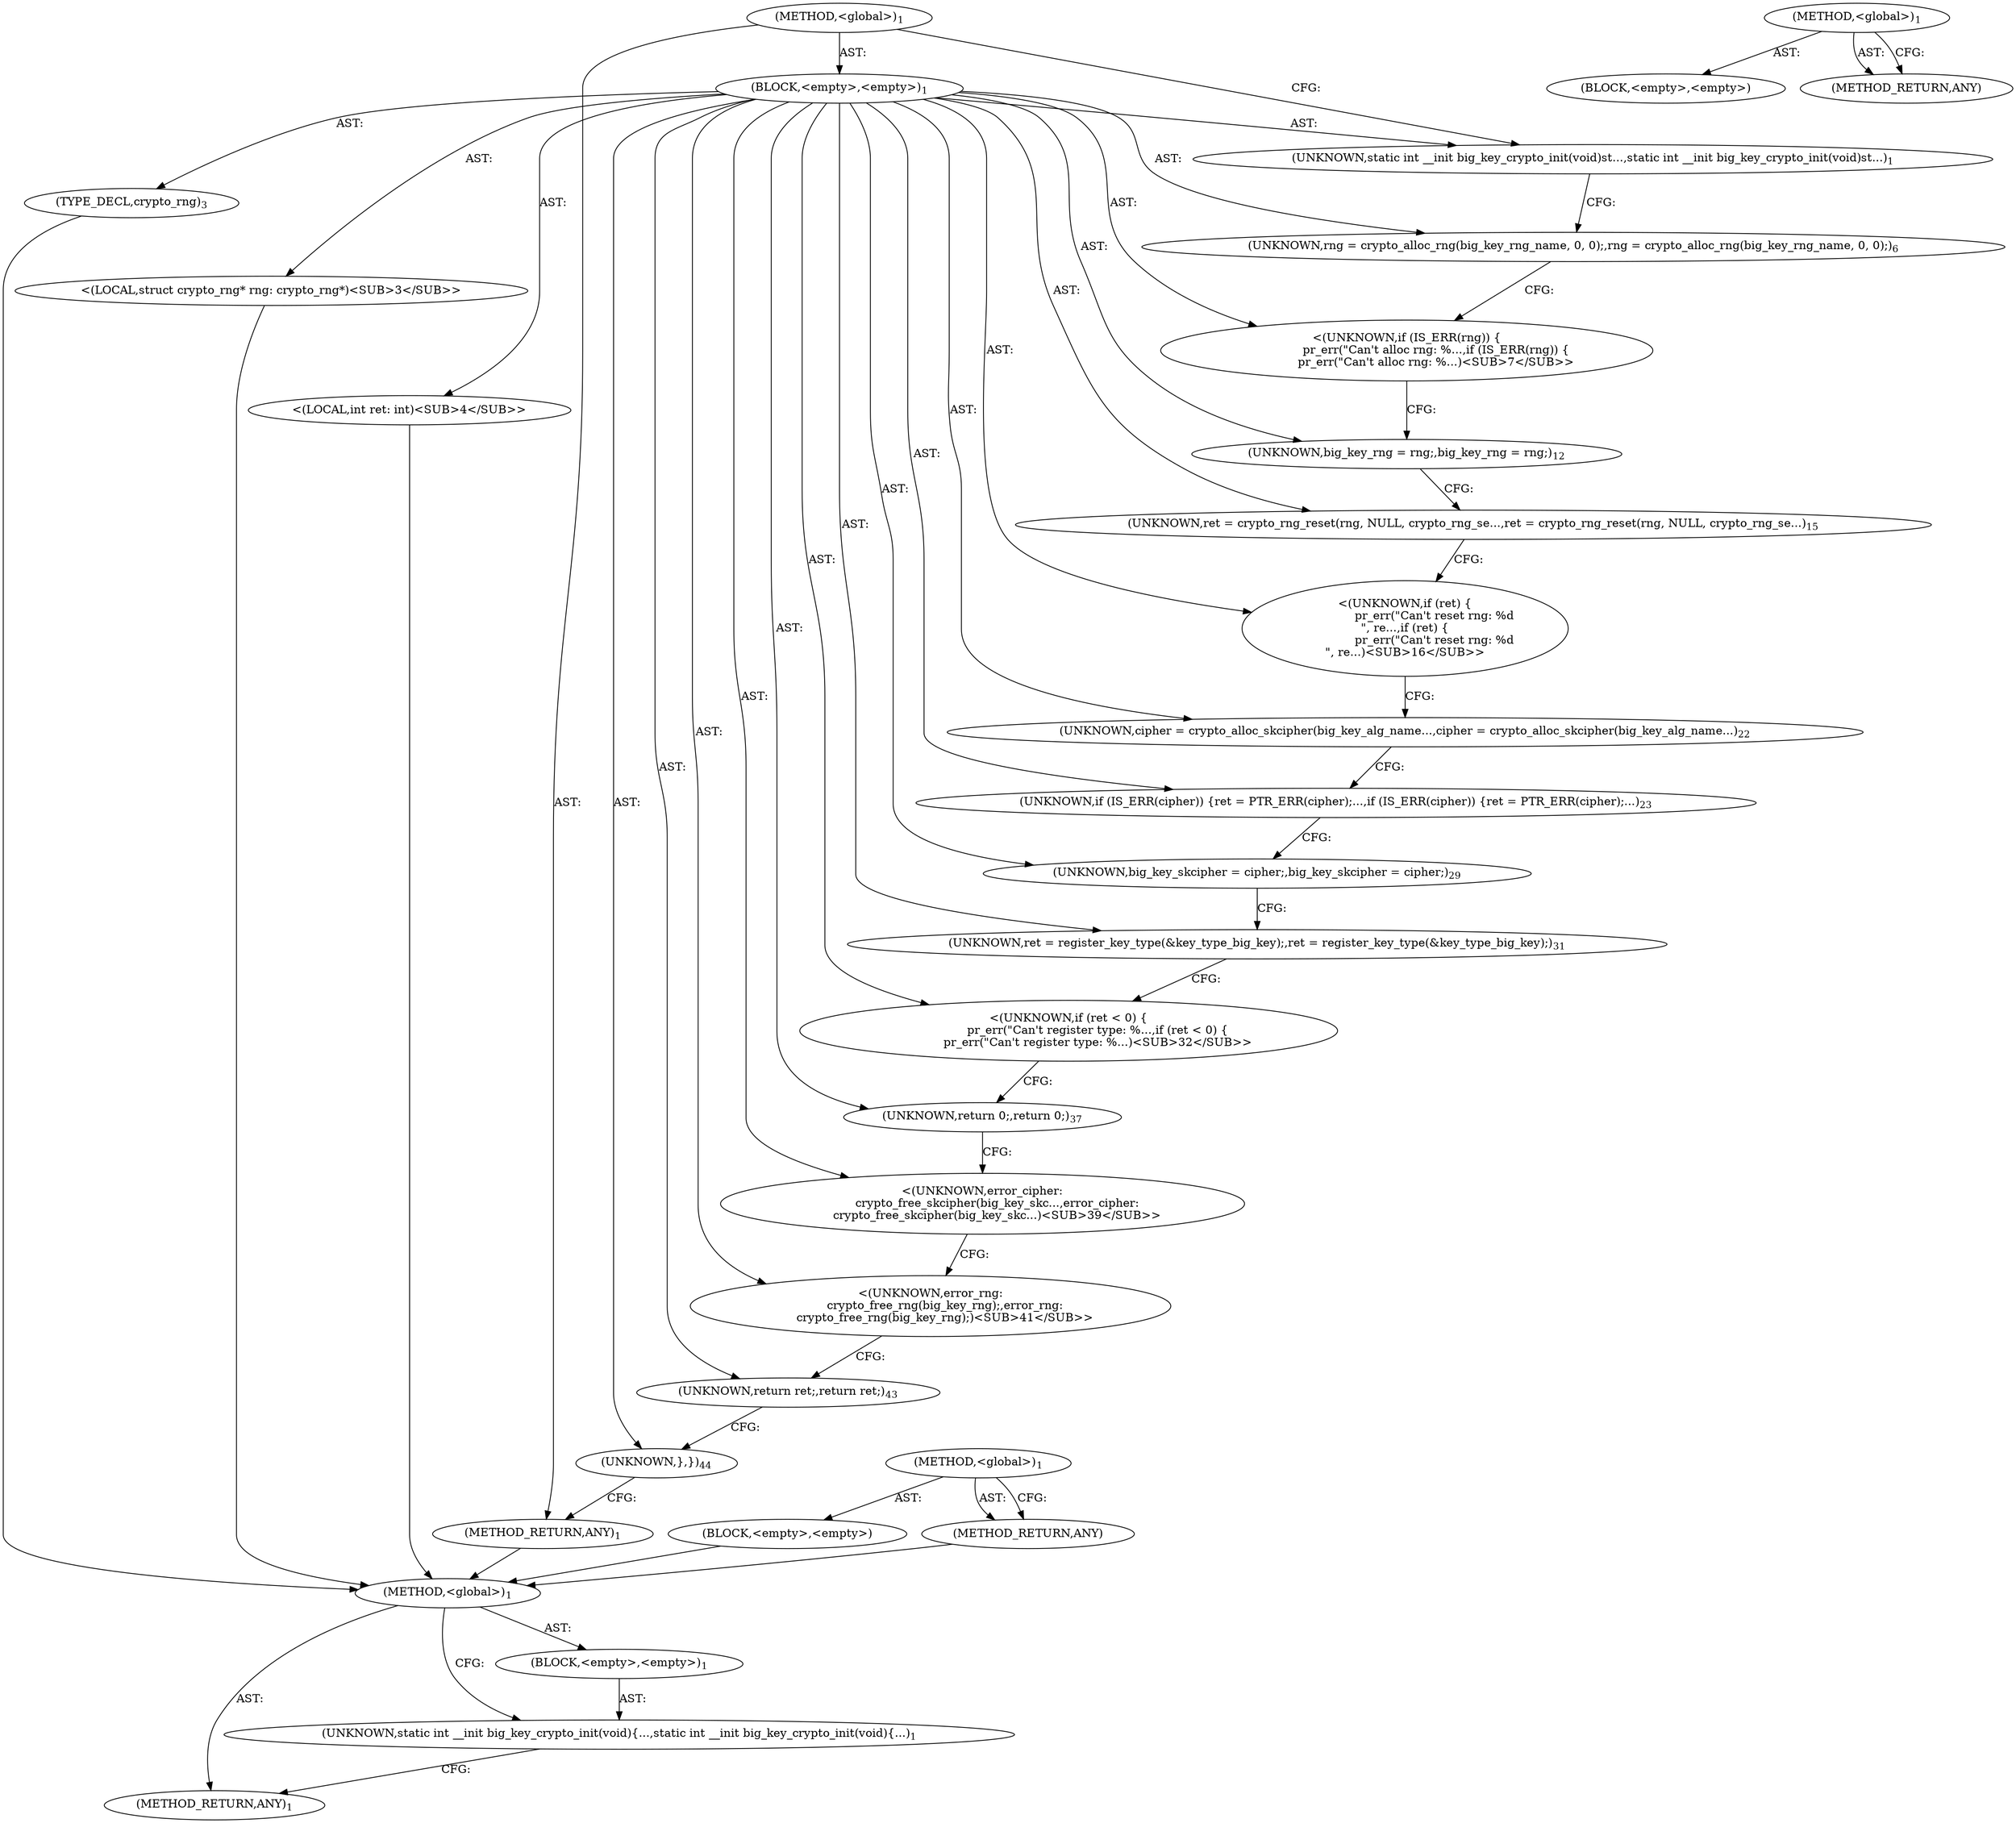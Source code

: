 digraph "&lt;global&gt;" {
vulnerable_6 [label=<(METHOD,&lt;global&gt;)<SUB>1</SUB>>];
vulnerable_7 [label=<(BLOCK,&lt;empty&gt;,&lt;empty&gt;)<SUB>1</SUB>>];
vulnerable_8 [label=<(UNKNOWN,static int __init big_key_crypto_init(void)
{
	...,static int __init big_key_crypto_init(void)
{
	...)<SUB>1</SUB>>];
vulnerable_9 [label=<(METHOD_RETURN,ANY)<SUB>1</SUB>>];
vulnerable_14 [label=<(METHOD,&lt;global&gt;)<SUB>1</SUB>>];
vulnerable_15 [label=<(BLOCK,&lt;empty&gt;,&lt;empty&gt;)>];
vulnerable_16 [label=<(METHOD_RETURN,ANY)>];
fixed_6 [label=<(METHOD,&lt;global&gt;)<SUB>1</SUB>>];
fixed_7 [label=<(BLOCK,&lt;empty&gt;,&lt;empty&gt;)<SUB>1</SUB>>];
fixed_8 [label=<(UNKNOWN,static int __init big_key_crypto_init(void)
	st...,static int __init big_key_crypto_init(void)
	st...)<SUB>1</SUB>>];
fixed_9 [label=<(TYPE_DECL,crypto_rng)<SUB>3</SUB>>];
fixed_10 [label="<(LOCAL,struct crypto_rng* rng: crypto_rng*)<SUB>3</SUB>>"];
fixed_11 [label="<(LOCAL,int ret: int)<SUB>4</SUB>>"];
fixed_12 [label=<(UNKNOWN,rng = crypto_alloc_rng(big_key_rng_name, 0, 0);,rng = crypto_alloc_rng(big_key_rng_name, 0, 0);)<SUB>6</SUB>>];
fixed_13 [label="<(UNKNOWN,if (IS_ERR(rng)) {
		pr_err(&quot;Can't alloc rng: %...,if (IS_ERR(rng)) {
		pr_err(&quot;Can't alloc rng: %...)<SUB>7</SUB>>"];
fixed_14 [label=<(UNKNOWN,big_key_rng = rng;,big_key_rng = rng;)<SUB>12</SUB>>];
fixed_15 [label=<(UNKNOWN,ret = crypto_rng_reset(rng, NULL, crypto_rng_se...,ret = crypto_rng_reset(rng, NULL, crypto_rng_se...)<SUB>15</SUB>>];
fixed_16 [label="<(UNKNOWN,if (ret) {
		pr_err(&quot;Can't reset rng: %d\n&quot;, re...,if (ret) {
		pr_err(&quot;Can't reset rng: %d\n&quot;, re...)<SUB>16</SUB>>"];
fixed_17 [label=<(UNKNOWN,cipher = crypto_alloc_skcipher(big_key_alg_name...,cipher = crypto_alloc_skcipher(big_key_alg_name...)<SUB>22</SUB>>];
fixed_18 [label=<(UNKNOWN,if (IS_ERR(cipher)) {
		ret = PTR_ERR(cipher);
...,if (IS_ERR(cipher)) {
		ret = PTR_ERR(cipher);
...)<SUB>23</SUB>>];
fixed_19 [label=<(UNKNOWN,big_key_skcipher = cipher;,big_key_skcipher = cipher;)<SUB>29</SUB>>];
fixed_20 [label=<(UNKNOWN,ret = register_key_type(&amp;key_type_big_key);,ret = register_key_type(&amp;key_type_big_key);)<SUB>31</SUB>>];
fixed_21 [label="<(UNKNOWN,if (ret &lt; 0) {
		pr_err(&quot;Can't register type: %...,if (ret &lt; 0) {
		pr_err(&quot;Can't register type: %...)<SUB>32</SUB>>"];
fixed_22 [label=<(UNKNOWN,return 0;,return 0;)<SUB>37</SUB>>];
fixed_23 [label="<(UNKNOWN,error_cipher:
	crypto_free_skcipher(big_key_skc...,error_cipher:
	crypto_free_skcipher(big_key_skc...)<SUB>39</SUB>>"];
fixed_24 [label="<(UNKNOWN,error_rng:
 	crypto_free_rng(big_key_rng);,error_rng:
 	crypto_free_rng(big_key_rng);)<SUB>41</SUB>>"];
fixed_25 [label=<(UNKNOWN,return ret;,return ret;)<SUB>43</SUB>>];
fixed_26 [label=<(UNKNOWN,},})<SUB>44</SUB>>];
fixed_27 [label=<(METHOD_RETURN,ANY)<SUB>1</SUB>>];
fixed_39 [label=<(METHOD,&lt;global&gt;)<SUB>1</SUB>>];
fixed_40 [label=<(BLOCK,&lt;empty&gt;,&lt;empty&gt;)>];
fixed_41 [label=<(METHOD_RETURN,ANY)>];
vulnerable_6 -> vulnerable_7  [key=0, label="AST: "];
vulnerable_6 -> vulnerable_9  [key=0, label="AST: "];
vulnerable_6 -> vulnerable_8  [key=0, label="CFG: "];
vulnerable_7 -> vulnerable_8  [key=0, label="AST: "];
vulnerable_8 -> vulnerable_9  [key=0, label="CFG: "];
vulnerable_14 -> vulnerable_15  [key=0, label="AST: "];
vulnerable_14 -> vulnerable_16  [key=0, label="AST: "];
vulnerable_14 -> vulnerable_16  [key=1, label="CFG: "];
fixed_6 -> fixed_7  [key=0, label="AST: "];
fixed_6 -> fixed_27  [key=0, label="AST: "];
fixed_6 -> fixed_8  [key=0, label="CFG: "];
fixed_7 -> fixed_8  [key=0, label="AST: "];
fixed_7 -> fixed_9  [key=0, label="AST: "];
fixed_7 -> fixed_10  [key=0, label="AST: "];
fixed_7 -> fixed_11  [key=0, label="AST: "];
fixed_7 -> fixed_12  [key=0, label="AST: "];
fixed_7 -> fixed_13  [key=0, label="AST: "];
fixed_7 -> fixed_14  [key=0, label="AST: "];
fixed_7 -> fixed_15  [key=0, label="AST: "];
fixed_7 -> fixed_16  [key=0, label="AST: "];
fixed_7 -> fixed_17  [key=0, label="AST: "];
fixed_7 -> fixed_18  [key=0, label="AST: "];
fixed_7 -> fixed_19  [key=0, label="AST: "];
fixed_7 -> fixed_20  [key=0, label="AST: "];
fixed_7 -> fixed_21  [key=0, label="AST: "];
fixed_7 -> fixed_22  [key=0, label="AST: "];
fixed_7 -> fixed_23  [key=0, label="AST: "];
fixed_7 -> fixed_24  [key=0, label="AST: "];
fixed_7 -> fixed_25  [key=0, label="AST: "];
fixed_7 -> fixed_26  [key=0, label="AST: "];
fixed_8 -> fixed_12  [key=0, label="CFG: "];
fixed_9 -> vulnerable_6  [key=0];
fixed_10 -> vulnerable_6  [key=0];
fixed_11 -> vulnerable_6  [key=0];
fixed_12 -> fixed_13  [key=0, label="CFG: "];
fixed_13 -> fixed_14  [key=0, label="CFG: "];
fixed_14 -> fixed_15  [key=0, label="CFG: "];
fixed_15 -> fixed_16  [key=0, label="CFG: "];
fixed_16 -> fixed_17  [key=0, label="CFG: "];
fixed_17 -> fixed_18  [key=0, label="CFG: "];
fixed_18 -> fixed_19  [key=0, label="CFG: "];
fixed_19 -> fixed_20  [key=0, label="CFG: "];
fixed_20 -> fixed_21  [key=0, label="CFG: "];
fixed_21 -> fixed_22  [key=0, label="CFG: "];
fixed_22 -> fixed_23  [key=0, label="CFG: "];
fixed_23 -> fixed_24  [key=0, label="CFG: "];
fixed_24 -> fixed_25  [key=0, label="CFG: "];
fixed_25 -> fixed_26  [key=0, label="CFG: "];
fixed_26 -> fixed_27  [key=0, label="CFG: "];
fixed_27 -> vulnerable_6  [key=0];
fixed_39 -> fixed_40  [key=0, label="AST: "];
fixed_39 -> fixed_41  [key=0, label="AST: "];
fixed_39 -> fixed_41  [key=1, label="CFG: "];
fixed_40 -> vulnerable_6  [key=0];
fixed_41 -> vulnerable_6  [key=0];
}
